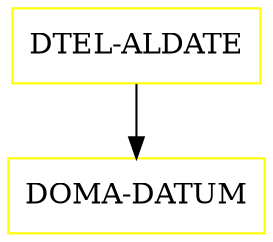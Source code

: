 digraph G {
  "DTEL-ALDATE" [shape=box,color=yellow];
  "DOMA-DATUM" [shape=box,color=yellow,URL="./DOMA_DATUM.html"];
  "DTEL-ALDATE" -> "DOMA-DATUM";
}
